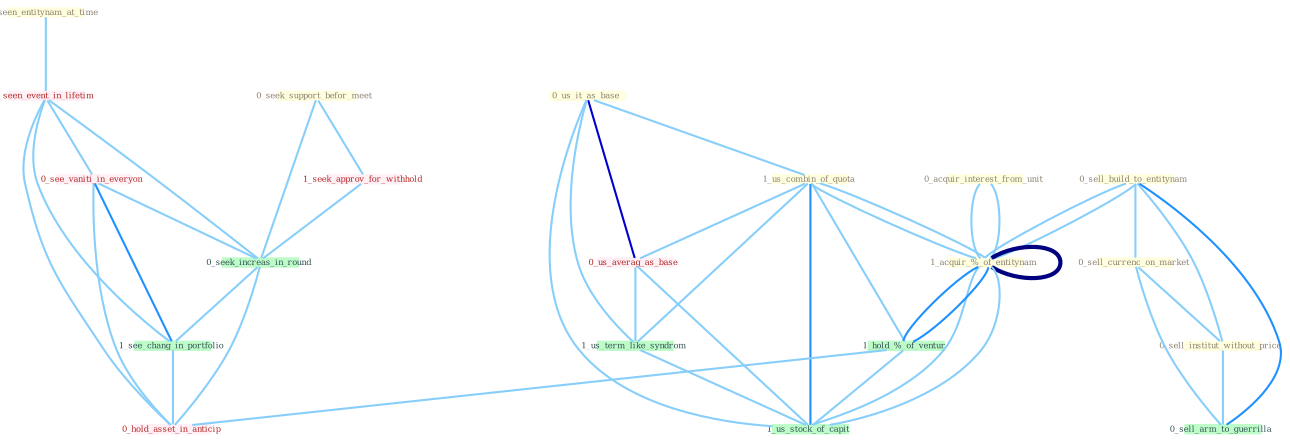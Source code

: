 Graph G{ 
    node
    [shape=polygon,style=filled,width=.5,height=.06,color="#BDFCC9",fixedsize=true,fontsize=4,
    fontcolor="#2f4f4f"];
    {node
    [color="#ffffe0", fontcolor="#8b7d6b"] "0_seek_support_befor_meet " "0_us_it_as_base " "0_acquir_interest_from_unit " "1_seen_entitynam_at_time " "0_sell_build_to_entitynam " "1_us_combin_of_quota " "0_sell_currenc_on_market " "0_sell_institut_without_price " "1_acquir_%_of_entitynam " "1_acquir_%_of_entitynam "}
{node [color="#fff0f5", fontcolor="#b22222"] "0_seen_event_in_lifetim " "0_us_averag_as_base " "1_seek_approv_for_withhold " "0_see_vaniti_in_everyon " "0_hold_asset_in_anticip "}
edge [color="#B0E2FF"];

	"0_seek_support_befor_meet " -- "1_seek_approv_for_withhold " [w="1", color="#87cefa" ];
	"0_seek_support_befor_meet " -- "0_seek_increas_in_round " [w="1", color="#87cefa" ];
	"0_us_it_as_base " -- "1_us_combin_of_quota " [w="1", color="#87cefa" ];
	"0_us_it_as_base " -- "0_us_averag_as_base " [w="3", color="#0000cd" , len=0.6];
	"0_us_it_as_base " -- "1_us_term_like_syndrom " [w="1", color="#87cefa" ];
	"0_us_it_as_base " -- "1_us_stock_of_capit " [w="1", color="#87cefa" ];
	"0_acquir_interest_from_unit " -- "1_acquir_%_of_entitynam " [w="1", color="#87cefa" ];
	"0_acquir_interest_from_unit " -- "1_acquir_%_of_entitynam " [w="1", color="#87cefa" ];
	"1_seen_entitynam_at_time " -- "0_seen_event_in_lifetim " [w="1", color="#87cefa" ];
	"0_sell_build_to_entitynam " -- "0_sell_currenc_on_market " [w="1", color="#87cefa" ];
	"0_sell_build_to_entitynam " -- "0_sell_institut_without_price " [w="1", color="#87cefa" ];
	"0_sell_build_to_entitynam " -- "1_acquir_%_of_entitynam " [w="1", color="#87cefa" ];
	"0_sell_build_to_entitynam " -- "1_acquir_%_of_entitynam " [w="1", color="#87cefa" ];
	"0_sell_build_to_entitynam " -- "0_sell_arm_to_guerrilla " [w="2", color="#1e90ff" , len=0.8];
	"1_us_combin_of_quota " -- "1_acquir_%_of_entitynam " [w="1", color="#87cefa" ];
	"1_us_combin_of_quota " -- "1_acquir_%_of_entitynam " [w="1", color="#87cefa" ];
	"1_us_combin_of_quota " -- "0_us_averag_as_base " [w="1", color="#87cefa" ];
	"1_us_combin_of_quota " -- "1_us_term_like_syndrom " [w="1", color="#87cefa" ];
	"1_us_combin_of_quota " -- "1_hold_%_of_ventur " [w="1", color="#87cefa" ];
	"1_us_combin_of_quota " -- "1_us_stock_of_capit " [w="2", color="#1e90ff" , len=0.8];
	"0_sell_currenc_on_market " -- "0_sell_institut_without_price " [w="1", color="#87cefa" ];
	"0_sell_currenc_on_market " -- "0_sell_arm_to_guerrilla " [w="1", color="#87cefa" ];
	"0_sell_institut_without_price " -- "0_sell_arm_to_guerrilla " [w="1", color="#87cefa" ];
	"1_acquir_%_of_entitynam " -- "1_acquir_%_of_entitynam " [w="4", style=bold, color="#000080", len=0.4];
	"1_acquir_%_of_entitynam " -- "1_hold_%_of_ventur " [w="2", color="#1e90ff" , len=0.8];
	"1_acquir_%_of_entitynam " -- "1_us_stock_of_capit " [w="1", color="#87cefa" ];
	"1_acquir_%_of_entitynam " -- "1_hold_%_of_ventur " [w="2", color="#1e90ff" , len=0.8];
	"1_acquir_%_of_entitynam " -- "1_us_stock_of_capit " [w="1", color="#87cefa" ];
	"0_seen_event_in_lifetim " -- "0_see_vaniti_in_everyon " [w="1", color="#87cefa" ];
	"0_seen_event_in_lifetim " -- "0_seek_increas_in_round " [w="1", color="#87cefa" ];
	"0_seen_event_in_lifetim " -- "1_see_chang_in_portfolio " [w="1", color="#87cefa" ];
	"0_seen_event_in_lifetim " -- "0_hold_asset_in_anticip " [w="1", color="#87cefa" ];
	"0_us_averag_as_base " -- "1_us_term_like_syndrom " [w="1", color="#87cefa" ];
	"0_us_averag_as_base " -- "1_us_stock_of_capit " [w="1", color="#87cefa" ];
	"1_us_term_like_syndrom " -- "1_us_stock_of_capit " [w="1", color="#87cefa" ];
	"1_seek_approv_for_withhold " -- "0_seek_increas_in_round " [w="1", color="#87cefa" ];
	"1_hold_%_of_ventur " -- "1_us_stock_of_capit " [w="1", color="#87cefa" ];
	"1_hold_%_of_ventur " -- "0_hold_asset_in_anticip " [w="1", color="#87cefa" ];
	"0_see_vaniti_in_everyon " -- "0_seek_increas_in_round " [w="1", color="#87cefa" ];
	"0_see_vaniti_in_everyon " -- "1_see_chang_in_portfolio " [w="2", color="#1e90ff" , len=0.8];
	"0_see_vaniti_in_everyon " -- "0_hold_asset_in_anticip " [w="1", color="#87cefa" ];
	"0_seek_increas_in_round " -- "1_see_chang_in_portfolio " [w="1", color="#87cefa" ];
	"0_seek_increas_in_round " -- "0_hold_asset_in_anticip " [w="1", color="#87cefa" ];
	"1_see_chang_in_portfolio " -- "0_hold_asset_in_anticip " [w="1", color="#87cefa" ];
}